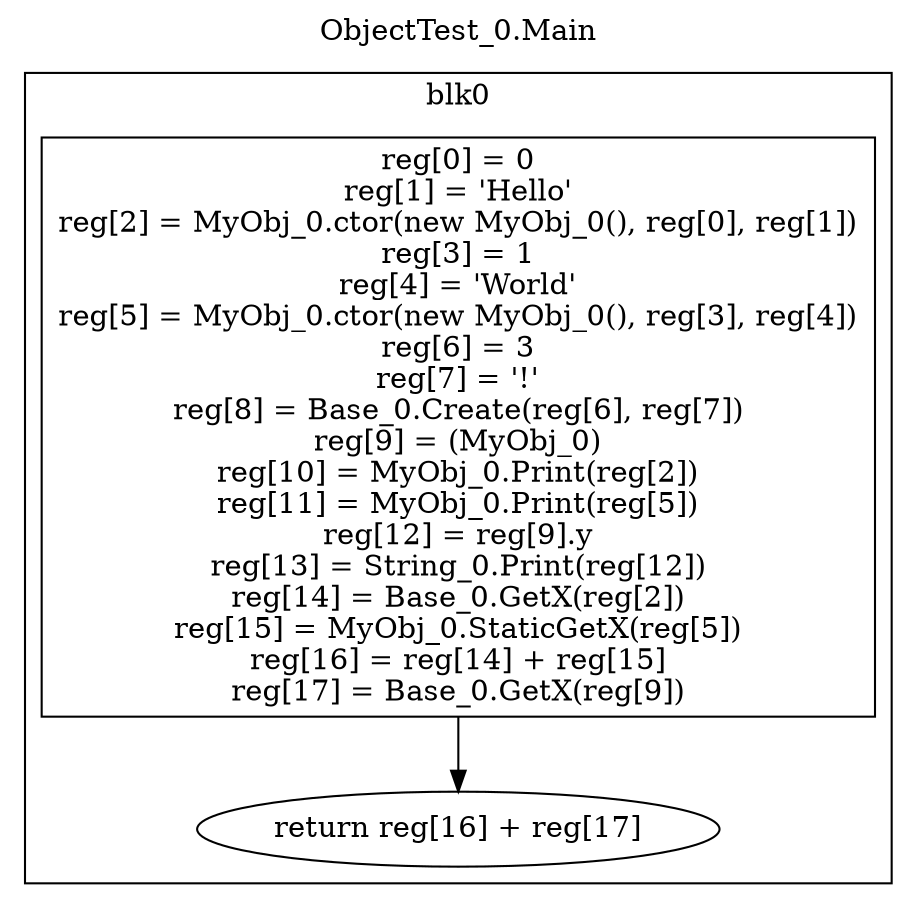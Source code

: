 digraph {
  rankdir=TB;
  b0_l0 -> b0_ret
  b0_l0 [label="reg[0] = 0\nreg[1] = 'Hello'\nreg[2] = MyObj_0.ctor(new MyObj_0(), reg[0], reg[1])\nreg[3] = 1\nreg[4] = 'World'\nreg[5] = MyObj_0.ctor(new MyObj_0(), reg[3], reg[4])\nreg[6] = 3\nreg[7] = '!'\nreg[8] = Base_0.Create(reg[6], reg[7])\nreg[9] = (MyObj_0)\nreg[10] = MyObj_0.Print(reg[2])\nreg[11] = MyObj_0.Print(reg[5])\nreg[12] = reg[9].y\nreg[13] = String_0.Print(reg[12])\nreg[14] = Base_0.GetX(reg[2])\nreg[15] = MyObj_0.StaticGetX(reg[5])\nreg[16] = reg[14] + reg[15]\nreg[17] = Base_0.GetX(reg[9])\n", shape=box]
  b0_ret [label="return reg[16] + reg[17]"]
  subgraph cluster_b0 {
    label = "blk0";
    b0_l0;
    b0_ret;
  }
  labelloc="t"
  label="ObjectTest_0.Main"
}